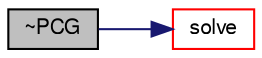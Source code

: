 digraph "~PCG"
{
  bgcolor="transparent";
  edge [fontname="FreeSans",fontsize="10",labelfontname="FreeSans",labelfontsize="10"];
  node [fontname="FreeSans",fontsize="10",shape=record];
  rankdir="LR";
  Node365 [label="~PCG",height=0.2,width=0.4,color="black", fillcolor="grey75", style="filled", fontcolor="black"];
  Node365 -> Node366 [color="midnightblue",fontsize="10",style="solid",fontname="FreeSans"];
  Node366 [label="solve",height=0.2,width=0.4,color="red",URL="$a27046.html#ad38597d099f9905e3f399b01af791bcb",tooltip="Solve the matrix with this solver. "];
}
